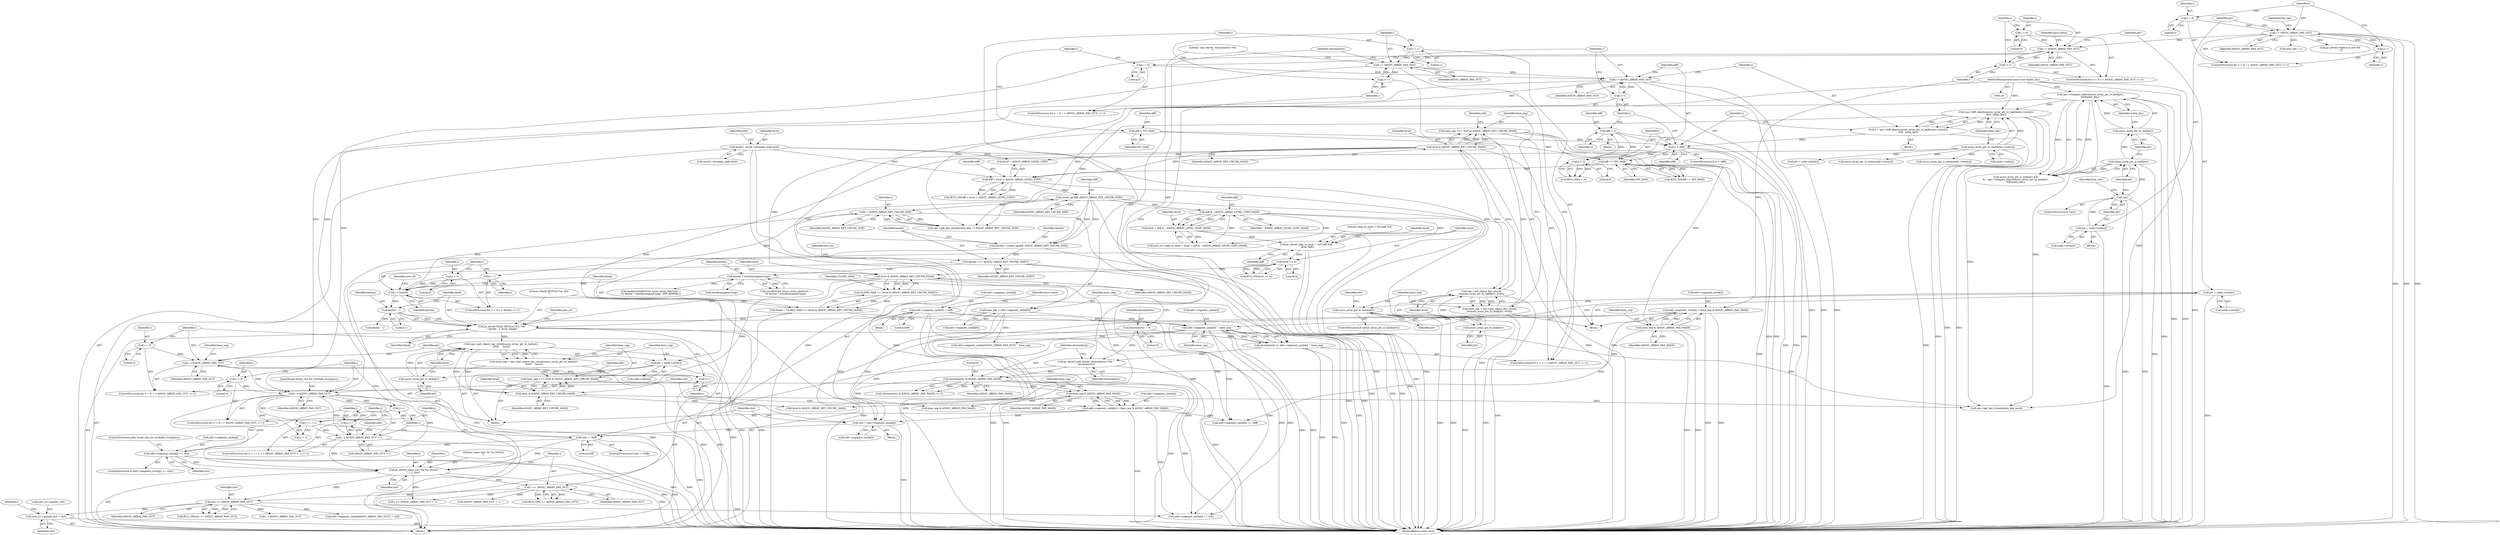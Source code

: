 digraph "0_linux_ea6789980fdaa610d7eb63602c746bf6ec70cd2b@pointer" {
"1000531" [label="(Call,new_n1->parent_slot = slot)"];
"1000528" [label="(Call,slot >= ASSOC_ARRAY_FAN_OUT)"];
"1000512" [label="(Call,pr_devel(\"same slot: %x %x [%02x]\n\", i, j, slot))"];
"1000472" [label="(Call,i < ASSOC_ARRAY_FAN_OUT)"];
"1000475" [label="(Call,i++)"];
"1000469" [label="(Call,i = 0)"];
"1001059" [label="(Call,i < ASSOC_ARRAY_FAN_OUT)"];
"1001056" [label="(Call,i = 0)"];
"1001062" [label="(Call,i++)"];
"1000871" [label="(Call,i < ASSOC_ARRAY_FAN_OUT)"];
"1000874" [label="(Call,i++)"];
"1000868" [label="(Call,i = 0)"];
"1000377" [label="(Call,i < ASSOC_ARRAY_FAN_OUT)"];
"1000374" [label="(Call,i = 1)"];
"1000380" [label="(Call,i++)"];
"1000309" [label="(Call,i < ASSOC_ARRAY_FAN_OUT)"];
"1000312" [label="(Call,i++)"];
"1000306" [label="(Call,i = 0)"];
"1000177" [label="(Call,i < ASSOC_ARRAY_FAN_OUT)"];
"1000180" [label="(Call,i++)"];
"1000174" [label="(Call,i = 0)"];
"1000495" [label="(Call,j < ASSOC_ARRAY_FAN_OUT + 1)"];
"1000490" [label="(Call,j = i + 1)"];
"1000500" [label="(Call,j++)"];
"1000503" [label="(Call,edit->segment_cache[j] == slot)"];
"1000486" [label="(Call,slot != 0xff)"];
"1000478" [label="(Call,slot = edit->segment_cache[i])"];
"1000348" [label="(Call,edit->segment_cache[i] = base_seg & ASSOC_ARRAY_FAN_MASK)"];
"1000354" [label="(Call,base_seg & ASSOC_ARRAY_FAN_MASK)"];
"1000343" [label="(Call,base_seg >>= level & ASSOC_ARRAY_KEY_CHUNK_MASK)"];
"1000337" [label="(Call,base_seg = ops->get_object_key_chunk(\n\t\t\tassoc_array_ptr_to_leaf(ptr), level))"];
"1000339" [label="(Call,ops->get_object_key_chunk(\n\t\t\tassoc_array_ptr_to_leaf(ptr), level))"];
"1000340" [label="(Call,assoc_array_ptr_to_leaf(ptr))"];
"1000323" [label="(Call,assoc_array_ptr_is_meta(ptr))"];
"1000315" [label="(Call,ptr = node->slots[i])"];
"1000148" [label="(Call,level\t= result->terminal_node.level)"];
"1000345" [label="(Call,level & ASSOC_ARRAY_KEY_CHUNK_MASK)"];
"1001083" [label="(Call,edit->segment_cache[i] = base_seg & ASSOC_ARRAY_FAN_MASK)"];
"1001089" [label="(Call,base_seg & ASSOC_ARRAY_FAN_MASK)"];
"1001078" [label="(Call,base_seg >>= level & ASSOC_ARRAY_KEY_CHUNK_MASK)"];
"1001072" [label="(Call,base_seg = ops->get_object_key_chunk(assoc_array_ptr_to_leaf(ptr),\n\t\t\t\t\t\t     level))"];
"1001074" [label="(Call,ops->get_object_key_chunk(assoc_array_ptr_to_leaf(ptr),\n\t\t\t\t\t\t     level))"];
"1001075" [label="(Call,assoc_array_ptr_to_leaf(ptr))"];
"1001065" [label="(Call,ptr = node->slots[i])"];
"1000881" [label="(Call,assoc_array_ptr_to_leaf(node->slots[i]))"];
"1001039" [label="(Call,pr_devel(\"blank off [%zu] %d: %lx\n\", keylen - 1, level, blank))"];
"1001041" [label="(Call,keylen - 1)"];
"1001016" [label="(Call,i < keylen)"];
"1001019" [label="(Call,i++)"];
"1001029" [label="(Call,i * ASSOC_ARRAY_KEY_CHUNK_SIZE)"];
"1000912" [label="(Call,round_up(diff, ASSOC_ARRAY_KEY_CHUNK_SIZE))"];
"1000905" [label="(Call,diff < level + ASSOC_ARRAY_LEVEL_STEP)"];
"1000901" [label="(Call,diff == INT_MAX)"];
"1000889" [label="(Call,x < diff)"];
"1000878" [label="(Call,x = ops->diff_objects(assoc_array_ptr_to_leaf(node->slots[i]),\n\t\t\t\t\t  index_key))"];
"1000880" [label="(Call,ops->diff_objects(assoc_array_ptr_to_leaf(node->slots[i]),\n\t\t\t\t\t  index_key))"];
"1000202" [label="(Call,ops->compare_object(assoc_array_ptr_to_leaf(ptr),\n\t\t\t\t\tindex_key))"];
"1000203" [label="(Call,assoc_array_ptr_to_leaf(ptr))"];
"1000200" [label="(Call,assoc_array_ptr_is_leaf(ptr))"];
"1000191" [label="(Call,!ptr)"];
"1000183" [label="(Call,ptr = node->slots[i])"];
"1000119" [label="(MethodParameterIn,const void *index_key)"];
"1000864" [label="(Call,diff = INT_MAX)"];
"1000897" [label="(Call,diff = x)"];
"1000894" [label="(Call,x < 0)"];
"1001013" [label="(Call,i = 0)"];
"1000924" [label="(Call,keylen * sizeof(unsigned long))"];
"1000915" [label="(Call,keylen >>= ASSOC_ARRAY_KEY_CHUNK_SHIFT)"];
"1000910" [label="(Call,keylen = round_up(diff, ASSOC_ARRAY_KEY_CHUNK_SIZE))"];
"1001036" [label="(Call,level & ASSOC_ARRAY_KEY_CHUNK_MASK)"];
"1001009" [label="(Call,level <= 0)"];
"1001004" [label="(Call,pr_devel(\"skip_to_level = %d [diff %d]\n\", level, diff))"];
"1000999" [label="(Call,level = diff & ~ASSOC_ARRAY_LEVEL_STEP_MASK)"];
"1001001" [label="(Call,diff & ~ASSOC_ARRAY_LEVEL_STEP_MASK)"];
"1001032" [label="(Call,blank = ULONG_MAX << (level & ASSOC_ARRAY_KEY_CHUNK_MASK))"];
"1001034" [label="(Call,ULONG_MAX << (level & ASSOC_ARRAY_KEY_CHUNK_MASK))"];
"1001080" [label="(Call,level & ASSOC_ARRAY_KEY_CHUNK_MASK)"];
"1000396" [label="(Call,dissimilarity & ASSOC_ARRAY_FAN_MASK)"];
"1000391" [label="(Call,pr_devel(\"only leaves; dissimilarity=%lx\n\", dissimilarity))"];
"1000382" [label="(Call,dissimilarity |= edit->segment_cache[i] ^ base_seg)"];
"1000363" [label="(Call,dissimilarity = 0)"];
"1000384" [label="(Call,edit->segment_cache[i] ^ base_seg)"];
"1000326" [label="(Call,edit->segment_cache[i] = 0xff)"];
"1000366" [label="(Call,base_seg = edit->segment_cache[0])"];
"1000518" [label="(Call,i >= ASSOC_ARRAY_FAN_OUT)"];
"1000919" [label="(Identifier,new_s0)"];
"1000182" [label="(Block,)"];
"1000509" [label="(Identifier,slot)"];
"1000326" [label="(Call,edit->segment_cache[i] = 0xff)"];
"1000385" [label="(Call,edit->segment_cache[i])"];
"1001065" [label="(Call,ptr = node->slots[i])"];
"1001006" [label="(Identifier,level)"];
"1000486" [label="(Call,slot != 0xff)"];
"1000349" [label="(Call,edit->segment_cache[i])"];
"1000315" [label="(Call,ptr = node->slots[i])"];
"1000311" [label="(Identifier,ASSOC_ARRAY_FAN_OUT)"];
"1000314" [label="(Block,)"];
"1000866" [label="(Identifier,INT_MAX)"];
"1000522" [label="(Call,j >= ASSOC_ARRAY_FAN_OUT + 1)"];
"1000530" [label="(Identifier,ASSOC_ARRAY_FAN_OUT)"];
"1001112" [label="(MethodReturn,static bool)"];
"1000373" [label="(ControlStructure,for (i = 1; i < ASSOC_ARRAY_FAN_OUT; i++))"];
"1000381" [label="(Identifier,i)"];
"1000380" [label="(Call,i++)"];
"1000487" [label="(Identifier,slot)"];
"1000915" [label="(Call,keylen >>= ASSOC_ARRAY_KEY_CHUNK_SHIFT)"];
"1001040" [label="(Literal,\"blank off [%zu] %d: %lx\n\")"];
"1001094" [label="(Call,ops->get_key_chunk(index_key, level))"];
"1001072" [label="(Call,base_seg = ops->get_object_key_chunk(assoc_array_ptr_to_leaf(ptr),\n\t\t\t\t\t\t     level))"];
"1000468" [label="(ControlStructure,for (i = 0; i < ASSOC_ARRAY_FAN_OUT; i++))"];
"1001073" [label="(Identifier,base_seg)"];
"1000479" [label="(Identifier,slot)"];
"1001064" [label="(Block,)"];
"1000747" [label="(Call,ptr = node->slots[i])"];
"1000346" [label="(Identifier,level)"];
"1000920" [label="(Call,kzalloc(sizeof(struct assoc_array_shortcut) +\n\t\t\t keylen * sizeof(unsigned long), GFP_KERNEL))"];
"1000390" [label="(Identifier,base_seg)"];
"1000511" [label="(JumpTarget,found_slot_for_multiple_occupancy:)"];
"1000178" [label="(Identifier,i)"];
"1001074" [label="(Call,ops->get_object_key_chunk(assoc_array_ptr_to_leaf(ptr),\n\t\t\t\t\t\t     level))"];
"1000344" [label="(Identifier,base_seg)"];
"1000905" [label="(Call,diff < level + ASSOC_ARRAY_LEVEL_STEP)"];
"1000470" [label="(Identifier,i)"];
"1000514" [label="(Identifier,i)"];
"1000867" [label="(ControlStructure,for (i = 0; i < ASSOC_ARRAY_FAN_OUT; i++))"];
"1001078" [label="(Call,base_seg >>= level & ASSOC_ARRAY_KEY_CHUNK_MASK)"];
"1000904" [label="(Call,BUG_ON(diff < level + ASSOC_ARRAY_LEVEL_STEP))"];
"1001019" [label="(Call,i++)"];
"1000195" [label="(Identifier,free_slot)"];
"1001099" [label="(Call,level & ASSOC_ARRAY_KEY_CHUNK_MASK)"];
"1000179" [label="(Identifier,ASSOC_ARRAY_FAN_OUT)"];
"1000306" [label="(Call,i = 0)"];
"1000176" [label="(Literal,0)"];
"1000995" [label="(Call,new_s0->skip_to_level = level = diff & ~ASSOC_ARRAY_LEVEL_STEP_MASK)"];
"1001063" [label="(Identifier,i)"];
"1000313" [label="(Identifier,i)"];
"1000510" [label="(ControlStructure,goto found_slot_for_multiple_occupancy;)"];
"1001012" [label="(ControlStructure,for (i = 0; i < keylen; i++))"];
"1000893" [label="(Call,BUG_ON(x < 0))"];
"1001002" [label="(Identifier,diff)"];
"1001035" [label="(Identifier,ULONG_MAX)"];
"1000873" [label="(Identifier,ASSOC_ARRAY_FAN_OUT)"];
"1000356" [label="(Identifier,ASSOC_ARRAY_FAN_MASK)"];
"1000906" [label="(Identifier,diff)"];
"1000395" [label="(Call,(dissimilarity & ASSOC_ARRAY_FAN_MASK) == 0)"];
"1000887" [label="(Identifier,index_key)"];
"1000379" [label="(Identifier,ASSOC_ARRAY_FAN_OUT)"];
"1001057" [label="(Identifier,i)"];
"1000236" [label="(Identifier,free_slot)"];
"1000924" [label="(Call,keylen * sizeof(unsigned long))"];
"1001024" [label="(Identifier,new_s0)"];
"1001014" [label="(Identifier,i)"];
"1001013" [label="(Call,i = 0)"];
"1001037" [label="(Identifier,level)"];
"1000325" [label="(Block,)"];
"1000512" [label="(Call,pr_devel(\"same slot: %x %x [%02x]\n\", i, j, slot))"];
"1001091" [label="(Identifier,ASSOC_ARRAY_FAN_MASK)"];
"1000503" [label="(Call,edit->segment_cache[j] == slot)"];
"1000897" [label="(Call,diff = x)"];
"1000495" [label="(Call,j < ASSOC_ARRAY_FAN_OUT + 1)"];
"1000473" [label="(Identifier,i)"];
"1000334" [label="(Identifier,have_meta)"];
"1001081" [label="(Identifier,level)"];
"1000177" [label="(Call,i < ASSOC_ARRAY_FAN_OUT)"];
"1000367" [label="(Identifier,base_seg)"];
"1000911" [label="(Identifier,keylen)"];
"1000398" [label="(Identifier,ASSOC_ARRAY_FAN_MASK)"];
"1000513" [label="(Literal,\"same slot: %x %x [%02x]\n\")"];
"1000496" [label="(Identifier,j)"];
"1001036" [label="(Call,level & ASSOC_ARRAY_KEY_CHUNK_MASK)"];
"1001020" [label="(Identifier,i)"];
"1000205" [label="(Identifier,index_key)"];
"1000890" [label="(Identifier,x)"];
"1000527" [label="(Call,BUG_ON(slot >= ASSOC_ARRAY_FAN_OUT))"];
"1000323" [label="(Call,assoc_array_ptr_is_meta(ptr))"];
"1000605" [label="(Call,assoc_array_ptr_is_meta(node->slots[i]))"];
"1001060" [label="(Identifier,i)"];
"1000340" [label="(Call,assoc_array_ptr_to_leaf(ptr))"];
"1000520" [label="(Identifier,ASSOC_ARRAY_FAN_OUT)"];
"1000546" [label="(Call,assoc_array_ptr_is_meta(node->slots[i]))"];
"1000119" [label="(MethodParameterIn,const void *index_key)"];
"1001090" [label="(Identifier,base_seg)"];
"1000309" [label="(Call,i < ASSOC_ARRAY_FAN_OUT)"];
"1001011" [label="(Literal,0)"];
"1000308" [label="(Literal,0)"];
"1000492" [label="(Call,i + 1)"];
"1001008" [label="(Call,BUG_ON(level <= 0))"];
"1000876" [label="(Block,)"];
"1000488" [label="(Literal,0xff)"];
"1000477" [label="(Block,)"];
"1001049" [label="(Identifier,new_s0)"];
"1000200" [label="(Call,assoc_array_ptr_is_leaf(ptr))"];
"1000375" [label="(Identifier,i)"];
"1000341" [label="(Identifier,ptr)"];
"1000489" [label="(ControlStructure,for (j = i + 1; j < ASSOC_ARRAY_FAN_OUT + 1; j++))"];
"1001076" [label="(Identifier,ptr)"];
"1000917" [label="(Identifier,ASSOC_ARRAY_KEY_CHUNK_SHIFT)"];
"1000872" [label="(Identifier,i)"];
"1001051" [label="(Call,keylen - 1)"];
"1000925" [label="(Identifier,keylen)"];
"1001066" [label="(Identifier,ptr)"];
"1000869" [label="(Identifier,i)"];
"1000149" [label="(Identifier,level)"];
"1001079" [label="(Identifier,base_seg)"];
"1000383" [label="(Identifier,dissimilarity)"];
"1001018" [label="(Identifier,keylen)"];
"1000365" [label="(Literal,0)"];
"1000343" [label="(Call,base_seg >>= level & ASSOC_ARRAY_KEY_CHUNK_MASK)"];
"1000192" [label="(Identifier,ptr)"];
"1001089" [label="(Call,base_seg & ASSOC_ARRAY_FAN_MASK)"];
"1000910" [label="(Call,keylen = round_up(diff, ASSOC_ARRAY_KEY_CHUNK_SIZE))"];
"1000889" [label="(Call,x < diff)"];
"1000378" [label="(Identifier,i)"];
"1000310" [label="(Identifier,i)"];
"1000351" [label="(Identifier,edit)"];
"1000926" [label="(Call,sizeof(unsigned long))"];
"1000914" [label="(Identifier,ASSOC_ARRAY_KEY_CHUNK_SIZE)"];
"1000348" [label="(Call,edit->segment_cache[i] = base_seg & ASSOC_ARRAY_FAN_MASK)"];
"1000497" [label="(Call,ASSOC_ARRAY_FAN_OUT + 1)"];
"1000894" [label="(Call,x < 0)"];
"1000175" [label="(Identifier,i)"];
"1000870" [label="(Literal,0)"];
"1001108" [label="(Call,base_seg & ASSOC_ARRAY_FAN_MASK)"];
"1001080" [label="(Call,level & ASSOC_ARRAY_KEY_CHUNK_MASK)"];
"1000874" [label="(Call,i++)"];
"1000901" [label="(Call,diff == INT_MAX)"];
"1000891" [label="(Identifier,diff)"];
"1000490" [label="(Call,j = i + 1)"];
"1001062" [label="(Call,i++)"];
"1000491" [label="(Identifier,j)"];
"1000475" [label="(Call,i++)"];
"1000345" [label="(Call,level & ASSOC_ARRAY_KEY_CHUNK_MASK)"];
"1001033" [label="(Identifier,blank)"];
"1001007" [label="(Identifier,diff)"];
"1001003" [label="(Identifier,~ASSOC_ARRAY_LEVEL_STEP_MASK)"];
"1000366" [label="(Call,base_seg = edit->segment_cache[0])"];
"1000540" [label="(Call,i < ASSOC_ARRAY_FAN_OUT)"];
"1000531" [label="(Call,new_n1->parent_slot = slot)"];
"1000666" [label="(Call,edit->segment_cache[ASSOC_ARRAY_FAN_OUT] != slot)"];
"1000517" [label="(Call,BUG_ON(i >= ASSOC_ARRAY_FAN_OUT))"];
"1000204" [label="(Identifier,ptr)"];
"1001009" [label="(Call,level <= 0)"];
"1000485" [label="(ControlStructure,if (slot != 0xff))"];
"1000529" [label="(Identifier,slot)"];
"1000880" [label="(Call,ops->diff_objects(assoc_array_ptr_to_leaf(node->slots[i]),\n\t\t\t\t\t  index_key))"];
"1001004" [label="(Call,pr_devel(\"skip_to_level = %d [diff %d]\n\", level, diff))"];
"1000535" [label="(Identifier,slot)"];
"1000305" [label="(ControlStructure,for (i = 0; i < ASSOC_ARRAY_FAN_OUT; i++))"];
"1001067" [label="(Call,node->slots[i])"];
"1000474" [label="(Identifier,ASSOC_ARRAY_FAN_OUT)"];
"1001055" [label="(ControlStructure,for (i = 0; i < ASSOC_ARRAY_FAN_OUT; i++))"];
"1000538" [label="(Identifier,i)"];
"1000875" [label="(Identifier,i)"];
"1001058" [label="(Literal,0)"];
"1000902" [label="(Identifier,diff)"];
"1000480" [label="(Call,edit->segment_cache[i])"];
"1001083" [label="(Call,edit->segment_cache[i] = base_seg & ASSOC_ARRAY_FAN_MASK)"];
"1000337" [label="(Call,base_seg = ops->get_object_key_chunk(\n\t\t\tassoc_array_ptr_to_leaf(ptr), level))"];
"1000354" [label="(Call,base_seg & ASSOC_ARRAY_FAN_MASK)"];
"1000148" [label="(Call,level\t= result->terminal_node.level)"];
"1001075" [label="(Call,assoc_array_ptr_to_leaf(ptr))"];
"1001045" [label="(Identifier,blank)"];
"1000393" [label="(Identifier,dissimilarity)"];
"1000376" [label="(Literal,1)"];
"1000183" [label="(Call,ptr = node->slots[i])"];
"1000888" [label="(ControlStructure,if (x < diff))"];
"1000532" [label="(Call,new_n1->parent_slot)"];
"1000613" [label="(Call,edit->segment_cache[i] == slot)"];
"1001015" [label="(Literal,0)"];
"1000999" [label="(Call,level = diff & ~ASSOC_ARRAY_LEVEL_STEP_MASK)"];
"1000476" [label="(Identifier,i)"];
"1000864" [label="(Call,diff = INT_MAX)"];
"1001056" [label="(Call,i = 0)"];
"1000347" [label="(Identifier,ASSOC_ARRAY_KEY_CHUNK_MASK)"];
"1000329" [label="(Identifier,edit)"];
"1001077" [label="(Identifier,level)"];
"1000338" [label="(Identifier,base_seg)"];
"1001041" [label="(Call,keylen - 1)"];
"1000896" [label="(Literal,0)"];
"1000358" [label="(Identifier,have_meta)"];
"1000368" [label="(Call,edit->segment_cache[0])"];
"1000516" [label="(Identifier,slot)"];
"1000174" [label="(Call,i = 0)"];
"1001086" [label="(Identifier,edit)"];
"1000524" [label="(Call,ASSOC_ARRAY_FAN_OUT + 1)"];
"1000317" [label="(Call,node->slots[i])"];
"1000150" [label="(Call,result->terminal_node.level)"];
"1001027" [label="(Call,ops->get_key_chunk(index_key, i * ASSOC_ARRAY_KEY_CHUNK_SIZE))"];
"1000158" [label="(Identifier,edit)"];
"1001042" [label="(Identifier,keylen)"];
"1000403" [label="(Call,edit->segment_cache[ASSOC_ARRAY_FAN_OUT] ^ base_seg)"];
"1000865" [label="(Identifier,diff)"];
"1000121" [label="(Block,)"];
"1000384" [label="(Call,edit->segment_cache[i] ^ base_seg)"];
"1000342" [label="(Identifier,level)"];
"1000515" [label="(Identifier,j)"];
"1000519" [label="(Identifier,i)"];
"1000392" [label="(Literal,\"only leaves; dissimilarity=%lx\n\")"];
"1001061" [label="(Identifier,ASSOC_ARRAY_FAN_OUT)"];
"1000324" [label="(Identifier,ptr)"];
"1000912" [label="(Call,round_up(diff, ASSOC_ARRAY_KEY_CHUNK_SIZE))"];
"1001038" [label="(Identifier,ASSOC_ARRAY_KEY_CHUNK_MASK)"];
"1000364" [label="(Identifier,dissimilarity)"];
"1000327" [label="(Call,edit->segment_cache[i])"];
"1000307" [label="(Identifier,i)"];
"1001084" [label="(Call,edit->segment_cache[i])"];
"1000881" [label="(Call,assoc_array_ptr_to_leaf(node->slots[i]))"];
"1000913" [label="(Identifier,diff)"];
"1000355" [label="(Identifier,base_seg)"];
"1000382" [label="(Call,dissimilarity |= edit->segment_cache[i] ^ base_seg)"];
"1000374" [label="(Call,i = 1)"];
"1000316" [label="(Identifier,ptr)"];
"1001059" [label="(Call,i < ASSOC_ARRAY_FAN_OUT)"];
"1000500" [label="(Call,j++)"];
"1001017" [label="(Identifier,i)"];
"1000739" [label="(Call,edit->segment_cache[i] == 0xff)"];
"1000903" [label="(Identifier,INT_MAX)"];
"1000191" [label="(Call,!ptr)"];
"1001034" [label="(Call,ULONG_MAX << (level & ASSOC_ARRAY_KEY_CHUNK_MASK))"];
"1000194" [label="(Call,free_slot = i)"];
"1000900" [label="(Call,BUG_ON(diff == INT_MAX))"];
"1000478" [label="(Call,slot = edit->segment_cache[i])"];
"1000332" [label="(Literal,0xff)"];
"1000868" [label="(Call,i = 0)"];
"1000180" [label="(Call,i++)"];
"1001032" [label="(Call,blank = ULONG_MAX << (level & ASSOC_ARRAY_KEY_CHUNK_MASK))"];
"1000518" [label="(Call,i >= ASSOC_ARRAY_FAN_OUT)"];
"1000502" [label="(ControlStructure,if (edit->segment_cache[j] == slot))"];
"1001093" [label="(Identifier,base_seg)"];
"1000871" [label="(Call,i < ASSOC_ARRAY_FAN_OUT)"];
"1000471" [label="(Literal,0)"];
"1000184" [label="(Identifier,ptr)"];
"1000504" [label="(Call,edit->segment_cache[j])"];
"1000898" [label="(Identifier,diff)"];
"1001029" [label="(Call,i * ASSOC_ARRAY_KEY_CHUNK_SIZE)"];
"1001005" [label="(Literal,\"skip_to_level = %d [diff %d]\n\")"];
"1001001" [label="(Call,diff & ~ASSOC_ARRAY_LEVEL_STEP_MASK)"];
"1000203" [label="(Call,assoc_array_ptr_to_leaf(ptr))"];
"1000879" [label="(Identifier,x)"];
"1000312" [label="(Call,i++)"];
"1000916" [label="(Identifier,keylen)"];
"1000501" [label="(Identifier,j)"];
"1000391" [label="(Call,pr_devel(\"only leaves; dissimilarity=%lx\n\", dissimilarity))"];
"1000892" [label="(Block,)"];
"1000396" [label="(Call,dissimilarity & ASSOC_ARRAY_FAN_MASK)"];
"1000907" [label="(Call,level + ASSOC_ARRAY_LEVEL_STEP)"];
"1000472" [label="(Call,i < ASSOC_ARRAY_FAN_OUT)"];
"1000207" [label="(Call,pr_devel(\"replace in slot %d\n\", i))"];
"1001039" [label="(Call,pr_devel(\"blank off [%zu] %d: %lx\n\", keylen - 1, level, blank))"];
"1000895" [label="(Identifier,x)"];
"1000878" [label="(Call,x = ops->diff_objects(assoc_array_ptr_to_leaf(node->slots[i]),\n\t\t\t\t\t  index_key))"];
"1000506" [label="(Identifier,edit)"];
"1000377" [label="(Call,i < ASSOC_ARRAY_FAN_OUT)"];
"1000322" [label="(ControlStructure,if (assoc_array_ptr_is_meta(ptr)))"];
"1000882" [label="(Call,node->slots[i])"];
"1000397" [label="(Identifier,dissimilarity)"];
"1001043" [label="(Literal,1)"];
"1000202" [label="(Call,ops->compare_object(assoc_array_ptr_to_leaf(ptr),\n\t\t\t\t\tindex_key))"];
"1001016" [label="(Call,i < keylen)"];
"1001000" [label="(Identifier,level)"];
"1000921" [label="(Call,sizeof(struct assoc_array_shortcut) +\n\t\t\t keylen * sizeof(unsigned long))"];
"1001082" [label="(Identifier,ASSOC_ARRAY_KEY_CHUNK_MASK)"];
"1000528" [label="(Call,slot >= ASSOC_ARRAY_FAN_OUT)"];
"1000201" [label="(Identifier,ptr)"];
"1000399" [label="(Literal,0)"];
"1000190" [label="(ControlStructure,if (!ptr))"];
"1001031" [label="(Identifier,ASSOC_ARRAY_KEY_CHUNK_SIZE)"];
"1001030" [label="(Identifier,i)"];
"1000469" [label="(Call,i = 0)"];
"1001010" [label="(Identifier,level)"];
"1000173" [label="(ControlStructure,for (i = 0; i < ASSOC_ARRAY_FAN_OUT; i++))"];
"1000339" [label="(Call,ops->get_object_key_chunk(\n\t\t\tassoc_array_ptr_to_leaf(ptr), level))"];
"1001044" [label="(Identifier,level)"];
"1000185" [label="(Call,node->slots[i])"];
"1000199" [label="(Call,assoc_array_ptr_is_leaf(ptr) &&\n\t\t    ops->compare_object(assoc_array_ptr_to_leaf(ptr),\n\t\t\t\t\tindex_key))"];
"1000363" [label="(Call,dissimilarity = 0)"];
"1000899" [label="(Identifier,x)"];
"1000181" [label="(Identifier,i)"];
"1000531" -> "1000121"  [label="AST: "];
"1000531" -> "1000535"  [label="CFG: "];
"1000532" -> "1000531"  [label="AST: "];
"1000535" -> "1000531"  [label="AST: "];
"1000538" -> "1000531"  [label="CFG: "];
"1000531" -> "1001112"  [label="DDG: "];
"1000528" -> "1000531"  [label="DDG: "];
"1000528" -> "1000527"  [label="AST: "];
"1000528" -> "1000530"  [label="CFG: "];
"1000529" -> "1000528"  [label="AST: "];
"1000530" -> "1000528"  [label="AST: "];
"1000527" -> "1000528"  [label="CFG: "];
"1000528" -> "1000527"  [label="DDG: "];
"1000528" -> "1000527"  [label="DDG: "];
"1000512" -> "1000528"  [label="DDG: "];
"1000518" -> "1000528"  [label="DDG: "];
"1000528" -> "1000540"  [label="DDG: "];
"1000528" -> "1000613"  [label="DDG: "];
"1000528" -> "1000666"  [label="DDG: "];
"1000512" -> "1000121"  [label="AST: "];
"1000512" -> "1000516"  [label="CFG: "];
"1000513" -> "1000512"  [label="AST: "];
"1000514" -> "1000512"  [label="AST: "];
"1000515" -> "1000512"  [label="AST: "];
"1000516" -> "1000512"  [label="AST: "];
"1000519" -> "1000512"  [label="CFG: "];
"1000512" -> "1001112"  [label="DDG: "];
"1000472" -> "1000512"  [label="DDG: "];
"1000495" -> "1000512"  [label="DDG: "];
"1000503" -> "1000512"  [label="DDG: "];
"1000486" -> "1000512"  [label="DDG: "];
"1000512" -> "1000518"  [label="DDG: "];
"1000512" -> "1000522"  [label="DDG: "];
"1000472" -> "1000468"  [label="AST: "];
"1000472" -> "1000474"  [label="CFG: "];
"1000473" -> "1000472"  [label="AST: "];
"1000474" -> "1000472"  [label="AST: "];
"1000479" -> "1000472"  [label="CFG: "];
"1000511" -> "1000472"  [label="CFG: "];
"1000475" -> "1000472"  [label="DDG: "];
"1000469" -> "1000472"  [label="DDG: "];
"1001059" -> "1000472"  [label="DDG: "];
"1000309" -> "1000472"  [label="DDG: "];
"1000377" -> "1000472"  [label="DDG: "];
"1000472" -> "1000475"  [label="DDG: "];
"1000472" -> "1000490"  [label="DDG: "];
"1000472" -> "1000492"  [label="DDG: "];
"1000472" -> "1000495"  [label="DDG: "];
"1000472" -> "1000497"  [label="DDG: "];
"1000472" -> "1000518"  [label="DDG: "];
"1000475" -> "1000468"  [label="AST: "];
"1000475" -> "1000476"  [label="CFG: "];
"1000476" -> "1000475"  [label="AST: "];
"1000473" -> "1000475"  [label="CFG: "];
"1000469" -> "1000468"  [label="AST: "];
"1000469" -> "1000471"  [label="CFG: "];
"1000470" -> "1000469"  [label="AST: "];
"1000471" -> "1000469"  [label="AST: "];
"1000473" -> "1000469"  [label="CFG: "];
"1001059" -> "1001055"  [label="AST: "];
"1001059" -> "1001061"  [label="CFG: "];
"1001060" -> "1001059"  [label="AST: "];
"1001061" -> "1001059"  [label="AST: "];
"1001066" -> "1001059"  [label="CFG: "];
"1001093" -> "1001059"  [label="CFG: "];
"1001056" -> "1001059"  [label="DDG: "];
"1001062" -> "1001059"  [label="DDG: "];
"1000871" -> "1001059"  [label="DDG: "];
"1001059" -> "1001062"  [label="DDG: "];
"1001056" -> "1001055"  [label="AST: "];
"1001056" -> "1001058"  [label="CFG: "];
"1001057" -> "1001056"  [label="AST: "];
"1001058" -> "1001056"  [label="AST: "];
"1001060" -> "1001056"  [label="CFG: "];
"1001062" -> "1001055"  [label="AST: "];
"1001062" -> "1001063"  [label="CFG: "];
"1001063" -> "1001062"  [label="AST: "];
"1001060" -> "1001062"  [label="CFG: "];
"1000871" -> "1000867"  [label="AST: "];
"1000871" -> "1000873"  [label="CFG: "];
"1000872" -> "1000871"  [label="AST: "];
"1000873" -> "1000871"  [label="AST: "];
"1000879" -> "1000871"  [label="CFG: "];
"1000902" -> "1000871"  [label="CFG: "];
"1000871" -> "1001112"  [label="DDG: "];
"1000871" -> "1001112"  [label="DDG: "];
"1000871" -> "1001112"  [label="DDG: "];
"1000874" -> "1000871"  [label="DDG: "];
"1000868" -> "1000871"  [label="DDG: "];
"1000377" -> "1000871"  [label="DDG: "];
"1000871" -> "1000874"  [label="DDG: "];
"1000874" -> "1000867"  [label="AST: "];
"1000874" -> "1000875"  [label="CFG: "];
"1000875" -> "1000874"  [label="AST: "];
"1000872" -> "1000874"  [label="CFG: "];
"1000868" -> "1000867"  [label="AST: "];
"1000868" -> "1000870"  [label="CFG: "];
"1000869" -> "1000868"  [label="AST: "];
"1000870" -> "1000868"  [label="AST: "];
"1000872" -> "1000868"  [label="CFG: "];
"1000377" -> "1000373"  [label="AST: "];
"1000377" -> "1000379"  [label="CFG: "];
"1000378" -> "1000377"  [label="AST: "];
"1000379" -> "1000377"  [label="AST: "];
"1000383" -> "1000377"  [label="CFG: "];
"1000392" -> "1000377"  [label="CFG: "];
"1000374" -> "1000377"  [label="DDG: "];
"1000380" -> "1000377"  [label="DDG: "];
"1000309" -> "1000377"  [label="DDG: "];
"1000377" -> "1000380"  [label="DDG: "];
"1000374" -> "1000373"  [label="AST: "];
"1000374" -> "1000376"  [label="CFG: "];
"1000375" -> "1000374"  [label="AST: "];
"1000376" -> "1000374"  [label="AST: "];
"1000378" -> "1000374"  [label="CFG: "];
"1000380" -> "1000373"  [label="AST: "];
"1000380" -> "1000381"  [label="CFG: "];
"1000381" -> "1000380"  [label="AST: "];
"1000378" -> "1000380"  [label="CFG: "];
"1000309" -> "1000305"  [label="AST: "];
"1000309" -> "1000311"  [label="CFG: "];
"1000310" -> "1000309"  [label="AST: "];
"1000311" -> "1000309"  [label="AST: "];
"1000316" -> "1000309"  [label="CFG: "];
"1000358" -> "1000309"  [label="CFG: "];
"1000312" -> "1000309"  [label="DDG: "];
"1000306" -> "1000309"  [label="DDG: "];
"1000177" -> "1000309"  [label="DDG: "];
"1000309" -> "1000312"  [label="DDG: "];
"1000312" -> "1000305"  [label="AST: "];
"1000312" -> "1000313"  [label="CFG: "];
"1000313" -> "1000312"  [label="AST: "];
"1000310" -> "1000312"  [label="CFG: "];
"1000306" -> "1000305"  [label="AST: "];
"1000306" -> "1000308"  [label="CFG: "];
"1000307" -> "1000306"  [label="AST: "];
"1000308" -> "1000306"  [label="AST: "];
"1000310" -> "1000306"  [label="CFG: "];
"1000177" -> "1000173"  [label="AST: "];
"1000177" -> "1000179"  [label="CFG: "];
"1000178" -> "1000177"  [label="AST: "];
"1000179" -> "1000177"  [label="AST: "];
"1000184" -> "1000177"  [label="CFG: "];
"1000236" -> "1000177"  [label="CFG: "];
"1000177" -> "1001112"  [label="DDG: "];
"1000177" -> "1001112"  [label="DDG: "];
"1000177" -> "1001112"  [label="DDG: "];
"1000180" -> "1000177"  [label="DDG: "];
"1000174" -> "1000177"  [label="DDG: "];
"1000177" -> "1000180"  [label="DDG: "];
"1000177" -> "1000194"  [label="DDG: "];
"1000177" -> "1000207"  [label="DDG: "];
"1000180" -> "1000173"  [label="AST: "];
"1000180" -> "1000181"  [label="CFG: "];
"1000181" -> "1000180"  [label="AST: "];
"1000178" -> "1000180"  [label="CFG: "];
"1000174" -> "1000173"  [label="AST: "];
"1000174" -> "1000176"  [label="CFG: "];
"1000175" -> "1000174"  [label="AST: "];
"1000176" -> "1000174"  [label="AST: "];
"1000178" -> "1000174"  [label="CFG: "];
"1000495" -> "1000489"  [label="AST: "];
"1000495" -> "1000497"  [label="CFG: "];
"1000496" -> "1000495"  [label="AST: "];
"1000497" -> "1000495"  [label="AST: "];
"1000506" -> "1000495"  [label="CFG: "];
"1000476" -> "1000495"  [label="CFG: "];
"1000495" -> "1001112"  [label="DDG: "];
"1000490" -> "1000495"  [label="DDG: "];
"1000500" -> "1000495"  [label="DDG: "];
"1000495" -> "1000500"  [label="DDG: "];
"1000490" -> "1000489"  [label="AST: "];
"1000490" -> "1000492"  [label="CFG: "];
"1000491" -> "1000490"  [label="AST: "];
"1000492" -> "1000490"  [label="AST: "];
"1000496" -> "1000490"  [label="CFG: "];
"1000490" -> "1001112"  [label="DDG: "];
"1000500" -> "1000489"  [label="AST: "];
"1000500" -> "1000501"  [label="CFG: "];
"1000501" -> "1000500"  [label="AST: "];
"1000496" -> "1000500"  [label="CFG: "];
"1000503" -> "1000502"  [label="AST: "];
"1000503" -> "1000509"  [label="CFG: "];
"1000504" -> "1000503"  [label="AST: "];
"1000509" -> "1000503"  [label="AST: "];
"1000510" -> "1000503"  [label="CFG: "];
"1000501" -> "1000503"  [label="CFG: "];
"1000503" -> "1001112"  [label="DDG: "];
"1000503" -> "1001112"  [label="DDG: "];
"1000486" -> "1000503"  [label="DDG: "];
"1000486" -> "1000485"  [label="AST: "];
"1000486" -> "1000488"  [label="CFG: "];
"1000487" -> "1000486"  [label="AST: "];
"1000488" -> "1000486"  [label="AST: "];
"1000491" -> "1000486"  [label="CFG: "];
"1000476" -> "1000486"  [label="CFG: "];
"1000486" -> "1001112"  [label="DDG: "];
"1000478" -> "1000486"  [label="DDG: "];
"1000478" -> "1000477"  [label="AST: "];
"1000478" -> "1000480"  [label="CFG: "];
"1000479" -> "1000478"  [label="AST: "];
"1000480" -> "1000478"  [label="AST: "];
"1000487" -> "1000478"  [label="CFG: "];
"1000478" -> "1001112"  [label="DDG: "];
"1000348" -> "1000478"  [label="DDG: "];
"1001083" -> "1000478"  [label="DDG: "];
"1000326" -> "1000478"  [label="DDG: "];
"1000384" -> "1000478"  [label="DDG: "];
"1000348" -> "1000314"  [label="AST: "];
"1000348" -> "1000354"  [label="CFG: "];
"1000349" -> "1000348"  [label="AST: "];
"1000354" -> "1000348"  [label="AST: "];
"1000313" -> "1000348"  [label="CFG: "];
"1000348" -> "1001112"  [label="DDG: "];
"1000348" -> "1001112"  [label="DDG: "];
"1000354" -> "1000348"  [label="DDG: "];
"1000354" -> "1000348"  [label="DDG: "];
"1000348" -> "1000384"  [label="DDG: "];
"1000348" -> "1000613"  [label="DDG: "];
"1000348" -> "1000739"  [label="DDG: "];
"1000354" -> "1000356"  [label="CFG: "];
"1000355" -> "1000354"  [label="AST: "];
"1000356" -> "1000354"  [label="AST: "];
"1000354" -> "1001112"  [label="DDG: "];
"1000354" -> "1001112"  [label="DDG: "];
"1000343" -> "1000354"  [label="DDG: "];
"1000354" -> "1000396"  [label="DDG: "];
"1000343" -> "1000314"  [label="AST: "];
"1000343" -> "1000345"  [label="CFG: "];
"1000344" -> "1000343"  [label="AST: "];
"1000345" -> "1000343"  [label="AST: "];
"1000351" -> "1000343"  [label="CFG: "];
"1000343" -> "1001112"  [label="DDG: "];
"1000343" -> "1001112"  [label="DDG: "];
"1000337" -> "1000343"  [label="DDG: "];
"1000345" -> "1000343"  [label="DDG: "];
"1000345" -> "1000343"  [label="DDG: "];
"1000337" -> "1000314"  [label="AST: "];
"1000337" -> "1000339"  [label="CFG: "];
"1000338" -> "1000337"  [label="AST: "];
"1000339" -> "1000337"  [label="AST: "];
"1000344" -> "1000337"  [label="CFG: "];
"1000337" -> "1001112"  [label="DDG: "];
"1000339" -> "1000337"  [label="DDG: "];
"1000339" -> "1000337"  [label="DDG: "];
"1000339" -> "1000342"  [label="CFG: "];
"1000340" -> "1000339"  [label="AST: "];
"1000342" -> "1000339"  [label="AST: "];
"1000339" -> "1001112"  [label="DDG: "];
"1000340" -> "1000339"  [label="DDG: "];
"1000148" -> "1000339"  [label="DDG: "];
"1000345" -> "1000339"  [label="DDG: "];
"1000339" -> "1000345"  [label="DDG: "];
"1000340" -> "1000341"  [label="CFG: "];
"1000341" -> "1000340"  [label="AST: "];
"1000342" -> "1000340"  [label="CFG: "];
"1000340" -> "1001112"  [label="DDG: "];
"1000323" -> "1000340"  [label="DDG: "];
"1000323" -> "1000322"  [label="AST: "];
"1000323" -> "1000324"  [label="CFG: "];
"1000324" -> "1000323"  [label="AST: "];
"1000329" -> "1000323"  [label="CFG: "];
"1000338" -> "1000323"  [label="CFG: "];
"1000323" -> "1001112"  [label="DDG: "];
"1000323" -> "1001112"  [label="DDG: "];
"1000315" -> "1000323"  [label="DDG: "];
"1000315" -> "1000314"  [label="AST: "];
"1000315" -> "1000317"  [label="CFG: "];
"1000316" -> "1000315"  [label="AST: "];
"1000317" -> "1000315"  [label="AST: "];
"1000324" -> "1000315"  [label="CFG: "];
"1000315" -> "1001112"  [label="DDG: "];
"1000148" -> "1000121"  [label="AST: "];
"1000148" -> "1000150"  [label="CFG: "];
"1000149" -> "1000148"  [label="AST: "];
"1000150" -> "1000148"  [label="AST: "];
"1000158" -> "1000148"  [label="CFG: "];
"1000148" -> "1001112"  [label="DDG: "];
"1000148" -> "1001112"  [label="DDG: "];
"1000148" -> "1000905"  [label="DDG: "];
"1000148" -> "1000907"  [label="DDG: "];
"1000345" -> "1000347"  [label="CFG: "];
"1000346" -> "1000345"  [label="AST: "];
"1000347" -> "1000345"  [label="AST: "];
"1000345" -> "1001112"  [label="DDG: "];
"1000345" -> "1001112"  [label="DDG: "];
"1000345" -> "1000905"  [label="DDG: "];
"1000345" -> "1000907"  [label="DDG: "];
"1000345" -> "1001036"  [label="DDG: "];
"1001083" -> "1001064"  [label="AST: "];
"1001083" -> "1001089"  [label="CFG: "];
"1001084" -> "1001083"  [label="AST: "];
"1001089" -> "1001083"  [label="AST: "];
"1001063" -> "1001083"  [label="CFG: "];
"1001083" -> "1001112"  [label="DDG: "];
"1001083" -> "1000613"  [label="DDG: "];
"1001083" -> "1000739"  [label="DDG: "];
"1001089" -> "1001083"  [label="DDG: "];
"1001089" -> "1001083"  [label="DDG: "];
"1001089" -> "1001091"  [label="CFG: "];
"1001090" -> "1001089"  [label="AST: "];
"1001091" -> "1001089"  [label="AST: "];
"1001078" -> "1001089"  [label="DDG: "];
"1000396" -> "1001089"  [label="DDG: "];
"1001089" -> "1001108"  [label="DDG: "];
"1001078" -> "1001064"  [label="AST: "];
"1001078" -> "1001080"  [label="CFG: "];
"1001079" -> "1001078"  [label="AST: "];
"1001080" -> "1001078"  [label="AST: "];
"1001086" -> "1001078"  [label="CFG: "];
"1001072" -> "1001078"  [label="DDG: "];
"1001080" -> "1001078"  [label="DDG: "];
"1001080" -> "1001078"  [label="DDG: "];
"1001072" -> "1001064"  [label="AST: "];
"1001072" -> "1001074"  [label="CFG: "];
"1001073" -> "1001072"  [label="AST: "];
"1001074" -> "1001072"  [label="AST: "];
"1001079" -> "1001072"  [label="CFG: "];
"1001072" -> "1001112"  [label="DDG: "];
"1001074" -> "1001072"  [label="DDG: "];
"1001074" -> "1001072"  [label="DDG: "];
"1001074" -> "1001077"  [label="CFG: "];
"1001075" -> "1001074"  [label="AST: "];
"1001077" -> "1001074"  [label="AST: "];
"1001074" -> "1001112"  [label="DDG: "];
"1001075" -> "1001074"  [label="DDG: "];
"1001039" -> "1001074"  [label="DDG: "];
"1001080" -> "1001074"  [label="DDG: "];
"1001074" -> "1001080"  [label="DDG: "];
"1001075" -> "1001076"  [label="CFG: "];
"1001076" -> "1001075"  [label="AST: "];
"1001077" -> "1001075"  [label="CFG: "];
"1001065" -> "1001075"  [label="DDG: "];
"1001065" -> "1001064"  [label="AST: "];
"1001065" -> "1001067"  [label="CFG: "];
"1001066" -> "1001065"  [label="AST: "];
"1001067" -> "1001065"  [label="AST: "];
"1001073" -> "1001065"  [label="CFG: "];
"1001065" -> "1001112"  [label="DDG: "];
"1000881" -> "1001065"  [label="DDG: "];
"1000881" -> "1000880"  [label="AST: "];
"1000881" -> "1000882"  [label="CFG: "];
"1000882" -> "1000881"  [label="AST: "];
"1000887" -> "1000881"  [label="CFG: "];
"1000881" -> "1001112"  [label="DDG: "];
"1000881" -> "1000546"  [label="DDG: "];
"1000881" -> "1000605"  [label="DDG: "];
"1000881" -> "1000747"  [label="DDG: "];
"1000881" -> "1000880"  [label="DDG: "];
"1001039" -> "1000121"  [label="AST: "];
"1001039" -> "1001045"  [label="CFG: "];
"1001040" -> "1001039"  [label="AST: "];
"1001041" -> "1001039"  [label="AST: "];
"1001044" -> "1001039"  [label="AST: "];
"1001045" -> "1001039"  [label="AST: "];
"1001049" -> "1001039"  [label="CFG: "];
"1001039" -> "1001112"  [label="DDG: "];
"1001039" -> "1001112"  [label="DDG: "];
"1001041" -> "1001039"  [label="DDG: "];
"1001041" -> "1001039"  [label="DDG: "];
"1001036" -> "1001039"  [label="DDG: "];
"1001032" -> "1001039"  [label="DDG: "];
"1001039" -> "1001094"  [label="DDG: "];
"1001041" -> "1001043"  [label="CFG: "];
"1001042" -> "1001041"  [label="AST: "];
"1001043" -> "1001041"  [label="AST: "];
"1001044" -> "1001041"  [label="CFG: "];
"1001016" -> "1001041"  [label="DDG: "];
"1001041" -> "1001051"  [label="DDG: "];
"1001016" -> "1001012"  [label="AST: "];
"1001016" -> "1001018"  [label="CFG: "];
"1001017" -> "1001016"  [label="AST: "];
"1001018" -> "1001016"  [label="AST: "];
"1001024" -> "1001016"  [label="CFG: "];
"1001033" -> "1001016"  [label="CFG: "];
"1001016" -> "1001112"  [label="DDG: "];
"1001019" -> "1001016"  [label="DDG: "];
"1001013" -> "1001016"  [label="DDG: "];
"1000924" -> "1001016"  [label="DDG: "];
"1001016" -> "1001029"  [label="DDG: "];
"1001019" -> "1001012"  [label="AST: "];
"1001019" -> "1001020"  [label="CFG: "];
"1001020" -> "1001019"  [label="AST: "];
"1001017" -> "1001019"  [label="CFG: "];
"1001029" -> "1001019"  [label="DDG: "];
"1001029" -> "1001027"  [label="AST: "];
"1001029" -> "1001031"  [label="CFG: "];
"1001030" -> "1001029"  [label="AST: "];
"1001031" -> "1001029"  [label="AST: "];
"1001027" -> "1001029"  [label="CFG: "];
"1001029" -> "1001112"  [label="DDG: "];
"1001029" -> "1001027"  [label="DDG: "];
"1001029" -> "1001027"  [label="DDG: "];
"1000912" -> "1001029"  [label="DDG: "];
"1000912" -> "1000910"  [label="AST: "];
"1000912" -> "1000914"  [label="CFG: "];
"1000913" -> "1000912"  [label="AST: "];
"1000914" -> "1000912"  [label="AST: "];
"1000910" -> "1000912"  [label="CFG: "];
"1000912" -> "1001112"  [label="DDG: "];
"1000912" -> "1001112"  [label="DDG: "];
"1000912" -> "1000910"  [label="DDG: "];
"1000912" -> "1000910"  [label="DDG: "];
"1000905" -> "1000912"  [label="DDG: "];
"1000912" -> "1001001"  [label="DDG: "];
"1000905" -> "1000904"  [label="AST: "];
"1000905" -> "1000907"  [label="CFG: "];
"1000906" -> "1000905"  [label="AST: "];
"1000907" -> "1000905"  [label="AST: "];
"1000904" -> "1000905"  [label="CFG: "];
"1000905" -> "1001112"  [label="DDG: "];
"1000905" -> "1000904"  [label="DDG: "];
"1000905" -> "1000904"  [label="DDG: "];
"1000901" -> "1000905"  [label="DDG: "];
"1000901" -> "1000900"  [label="AST: "];
"1000901" -> "1000903"  [label="CFG: "];
"1000902" -> "1000901"  [label="AST: "];
"1000903" -> "1000901"  [label="AST: "];
"1000900" -> "1000901"  [label="CFG: "];
"1000901" -> "1001112"  [label="DDG: "];
"1000901" -> "1000900"  [label="DDG: "];
"1000901" -> "1000900"  [label="DDG: "];
"1000889" -> "1000901"  [label="DDG: "];
"1000864" -> "1000901"  [label="DDG: "];
"1000897" -> "1000901"  [label="DDG: "];
"1000889" -> "1000888"  [label="AST: "];
"1000889" -> "1000891"  [label="CFG: "];
"1000890" -> "1000889"  [label="AST: "];
"1000891" -> "1000889"  [label="AST: "];
"1000895" -> "1000889"  [label="CFG: "];
"1000875" -> "1000889"  [label="CFG: "];
"1000889" -> "1001112"  [label="DDG: "];
"1000889" -> "1001112"  [label="DDG: "];
"1000878" -> "1000889"  [label="DDG: "];
"1000864" -> "1000889"  [label="DDG: "];
"1000897" -> "1000889"  [label="DDG: "];
"1000889" -> "1000894"  [label="DDG: "];
"1000878" -> "1000876"  [label="AST: "];
"1000878" -> "1000880"  [label="CFG: "];
"1000879" -> "1000878"  [label="AST: "];
"1000880" -> "1000878"  [label="AST: "];
"1000890" -> "1000878"  [label="CFG: "];
"1000878" -> "1001112"  [label="DDG: "];
"1000880" -> "1000878"  [label="DDG: "];
"1000880" -> "1000878"  [label="DDG: "];
"1000880" -> "1000887"  [label="CFG: "];
"1000887" -> "1000880"  [label="AST: "];
"1000880" -> "1001112"  [label="DDG: "];
"1000880" -> "1001112"  [label="DDG: "];
"1000202" -> "1000880"  [label="DDG: "];
"1000119" -> "1000880"  [label="DDG: "];
"1000880" -> "1001027"  [label="DDG: "];
"1000880" -> "1001094"  [label="DDG: "];
"1000202" -> "1000199"  [label="AST: "];
"1000202" -> "1000205"  [label="CFG: "];
"1000203" -> "1000202"  [label="AST: "];
"1000205" -> "1000202"  [label="AST: "];
"1000199" -> "1000202"  [label="CFG: "];
"1000202" -> "1001112"  [label="DDG: "];
"1000202" -> "1001112"  [label="DDG: "];
"1000202" -> "1000199"  [label="DDG: "];
"1000202" -> "1000199"  [label="DDG: "];
"1000203" -> "1000202"  [label="DDG: "];
"1000119" -> "1000202"  [label="DDG: "];
"1000202" -> "1001027"  [label="DDG: "];
"1000202" -> "1001094"  [label="DDG: "];
"1000203" -> "1000204"  [label="CFG: "];
"1000204" -> "1000203"  [label="AST: "];
"1000205" -> "1000203"  [label="CFG: "];
"1000203" -> "1001112"  [label="DDG: "];
"1000200" -> "1000203"  [label="DDG: "];
"1000200" -> "1000199"  [label="AST: "];
"1000200" -> "1000201"  [label="CFG: "];
"1000201" -> "1000200"  [label="AST: "];
"1000204" -> "1000200"  [label="CFG: "];
"1000199" -> "1000200"  [label="CFG: "];
"1000200" -> "1001112"  [label="DDG: "];
"1000200" -> "1000199"  [label="DDG: "];
"1000191" -> "1000200"  [label="DDG: "];
"1000191" -> "1000190"  [label="AST: "];
"1000191" -> "1000192"  [label="CFG: "];
"1000192" -> "1000191"  [label="AST: "];
"1000195" -> "1000191"  [label="CFG: "];
"1000201" -> "1000191"  [label="CFG: "];
"1000191" -> "1001112"  [label="DDG: "];
"1000191" -> "1001112"  [label="DDG: "];
"1000183" -> "1000191"  [label="DDG: "];
"1000183" -> "1000182"  [label="AST: "];
"1000183" -> "1000185"  [label="CFG: "];
"1000184" -> "1000183"  [label="AST: "];
"1000185" -> "1000183"  [label="AST: "];
"1000192" -> "1000183"  [label="CFG: "];
"1000183" -> "1001112"  [label="DDG: "];
"1000119" -> "1000116"  [label="AST: "];
"1000119" -> "1001112"  [label="DDG: "];
"1000119" -> "1001027"  [label="DDG: "];
"1000119" -> "1001094"  [label="DDG: "];
"1000864" -> "1000121"  [label="AST: "];
"1000864" -> "1000866"  [label="CFG: "];
"1000865" -> "1000864"  [label="AST: "];
"1000866" -> "1000864"  [label="AST: "];
"1000869" -> "1000864"  [label="CFG: "];
"1000897" -> "1000892"  [label="AST: "];
"1000897" -> "1000899"  [label="CFG: "];
"1000898" -> "1000897"  [label="AST: "];
"1000899" -> "1000897"  [label="AST: "];
"1000875" -> "1000897"  [label="CFG: "];
"1000897" -> "1001112"  [label="DDG: "];
"1000894" -> "1000897"  [label="DDG: "];
"1000894" -> "1000893"  [label="AST: "];
"1000894" -> "1000896"  [label="CFG: "];
"1000895" -> "1000894"  [label="AST: "];
"1000896" -> "1000894"  [label="AST: "];
"1000893" -> "1000894"  [label="CFG: "];
"1000894" -> "1000893"  [label="DDG: "];
"1000894" -> "1000893"  [label="DDG: "];
"1001013" -> "1001012"  [label="AST: "];
"1001013" -> "1001015"  [label="CFG: "];
"1001014" -> "1001013"  [label="AST: "];
"1001015" -> "1001013"  [label="AST: "];
"1001017" -> "1001013"  [label="CFG: "];
"1000924" -> "1000921"  [label="AST: "];
"1000924" -> "1000926"  [label="CFG: "];
"1000925" -> "1000924"  [label="AST: "];
"1000926" -> "1000924"  [label="AST: "];
"1000921" -> "1000924"  [label="CFG: "];
"1000924" -> "1001112"  [label="DDG: "];
"1000924" -> "1000920"  [label="DDG: "];
"1000924" -> "1000921"  [label="DDG: "];
"1000915" -> "1000924"  [label="DDG: "];
"1000915" -> "1000121"  [label="AST: "];
"1000915" -> "1000917"  [label="CFG: "];
"1000916" -> "1000915"  [label="AST: "];
"1000917" -> "1000915"  [label="AST: "];
"1000919" -> "1000915"  [label="CFG: "];
"1000915" -> "1001112"  [label="DDG: "];
"1000915" -> "1001112"  [label="DDG: "];
"1000910" -> "1000915"  [label="DDG: "];
"1000910" -> "1000121"  [label="AST: "];
"1000911" -> "1000910"  [label="AST: "];
"1000916" -> "1000910"  [label="CFG: "];
"1000910" -> "1001112"  [label="DDG: "];
"1001036" -> "1001034"  [label="AST: "];
"1001036" -> "1001038"  [label="CFG: "];
"1001037" -> "1001036"  [label="AST: "];
"1001038" -> "1001036"  [label="AST: "];
"1001034" -> "1001036"  [label="CFG: "];
"1001036" -> "1001034"  [label="DDG: "];
"1001036" -> "1001034"  [label="DDG: "];
"1001009" -> "1001036"  [label="DDG: "];
"1001036" -> "1001080"  [label="DDG: "];
"1001036" -> "1001099"  [label="DDG: "];
"1001009" -> "1001008"  [label="AST: "];
"1001009" -> "1001011"  [label="CFG: "];
"1001010" -> "1001009"  [label="AST: "];
"1001011" -> "1001009"  [label="AST: "];
"1001008" -> "1001009"  [label="CFG: "];
"1001009" -> "1001008"  [label="DDG: "];
"1001009" -> "1001008"  [label="DDG: "];
"1001004" -> "1001009"  [label="DDG: "];
"1001004" -> "1000121"  [label="AST: "];
"1001004" -> "1001007"  [label="CFG: "];
"1001005" -> "1001004"  [label="AST: "];
"1001006" -> "1001004"  [label="AST: "];
"1001007" -> "1001004"  [label="AST: "];
"1001010" -> "1001004"  [label="CFG: "];
"1001004" -> "1001112"  [label="DDG: "];
"1001004" -> "1001112"  [label="DDG: "];
"1000999" -> "1001004"  [label="DDG: "];
"1001001" -> "1001004"  [label="DDG: "];
"1000999" -> "1000995"  [label="AST: "];
"1000999" -> "1001001"  [label="CFG: "];
"1001000" -> "1000999"  [label="AST: "];
"1001001" -> "1000999"  [label="AST: "];
"1000995" -> "1000999"  [label="CFG: "];
"1000999" -> "1001112"  [label="DDG: "];
"1000999" -> "1000995"  [label="DDG: "];
"1001001" -> "1000999"  [label="DDG: "];
"1001001" -> "1000999"  [label="DDG: "];
"1001001" -> "1001003"  [label="CFG: "];
"1001002" -> "1001001"  [label="AST: "];
"1001003" -> "1001001"  [label="AST: "];
"1001001" -> "1001112"  [label="DDG: "];
"1001001" -> "1000995"  [label="DDG: "];
"1001001" -> "1000995"  [label="DDG: "];
"1001032" -> "1000121"  [label="AST: "];
"1001032" -> "1001034"  [label="CFG: "];
"1001033" -> "1001032"  [label="AST: "];
"1001034" -> "1001032"  [label="AST: "];
"1001040" -> "1001032"  [label="CFG: "];
"1001032" -> "1001112"  [label="DDG: "];
"1001034" -> "1001032"  [label="DDG: "];
"1001034" -> "1001032"  [label="DDG: "];
"1001035" -> "1001034"  [label="AST: "];
"1001034" -> "1001112"  [label="DDG: "];
"1001080" -> "1001082"  [label="CFG: "];
"1001081" -> "1001080"  [label="AST: "];
"1001082" -> "1001080"  [label="AST: "];
"1001080" -> "1001094"  [label="DDG: "];
"1001080" -> "1001099"  [label="DDG: "];
"1000396" -> "1000395"  [label="AST: "];
"1000396" -> "1000398"  [label="CFG: "];
"1000397" -> "1000396"  [label="AST: "];
"1000398" -> "1000396"  [label="AST: "];
"1000399" -> "1000396"  [label="CFG: "];
"1000396" -> "1001112"  [label="DDG: "];
"1000396" -> "1001112"  [label="DDG: "];
"1000396" -> "1000395"  [label="DDG: "];
"1000396" -> "1000395"  [label="DDG: "];
"1000391" -> "1000396"  [label="DDG: "];
"1000396" -> "1001108"  [label="DDG: "];
"1000391" -> "1000121"  [label="AST: "];
"1000391" -> "1000393"  [label="CFG: "];
"1000392" -> "1000391"  [label="AST: "];
"1000393" -> "1000391"  [label="AST: "];
"1000397" -> "1000391"  [label="CFG: "];
"1000391" -> "1001112"  [label="DDG: "];
"1000382" -> "1000391"  [label="DDG: "];
"1000363" -> "1000391"  [label="DDG: "];
"1000382" -> "1000373"  [label="AST: "];
"1000382" -> "1000384"  [label="CFG: "];
"1000383" -> "1000382"  [label="AST: "];
"1000384" -> "1000382"  [label="AST: "];
"1000381" -> "1000382"  [label="CFG: "];
"1000382" -> "1001112"  [label="DDG: "];
"1000382" -> "1001112"  [label="DDG: "];
"1000363" -> "1000382"  [label="DDG: "];
"1000384" -> "1000382"  [label="DDG: "];
"1000384" -> "1000382"  [label="DDG: "];
"1000363" -> "1000121"  [label="AST: "];
"1000363" -> "1000365"  [label="CFG: "];
"1000364" -> "1000363"  [label="AST: "];
"1000365" -> "1000363"  [label="AST: "];
"1000367" -> "1000363"  [label="CFG: "];
"1000384" -> "1000390"  [label="CFG: "];
"1000385" -> "1000384"  [label="AST: "];
"1000390" -> "1000384"  [label="AST: "];
"1000384" -> "1001112"  [label="DDG: "];
"1000384" -> "1001112"  [label="DDG: "];
"1000326" -> "1000384"  [label="DDG: "];
"1000366" -> "1000384"  [label="DDG: "];
"1000384" -> "1000403"  [label="DDG: "];
"1000384" -> "1000613"  [label="DDG: "];
"1000384" -> "1000739"  [label="DDG: "];
"1000326" -> "1000325"  [label="AST: "];
"1000326" -> "1000332"  [label="CFG: "];
"1000327" -> "1000326"  [label="AST: "];
"1000332" -> "1000326"  [label="AST: "];
"1000334" -> "1000326"  [label="CFG: "];
"1000326" -> "1001112"  [label="DDG: "];
"1000326" -> "1000613"  [label="DDG: "];
"1000326" -> "1000739"  [label="DDG: "];
"1000366" -> "1000121"  [label="AST: "];
"1000366" -> "1000368"  [label="CFG: "];
"1000367" -> "1000366"  [label="AST: "];
"1000368" -> "1000366"  [label="AST: "];
"1000375" -> "1000366"  [label="CFG: "];
"1000366" -> "1001112"  [label="DDG: "];
"1000366" -> "1001112"  [label="DDG: "];
"1000366" -> "1000403"  [label="DDG: "];
"1000518" -> "1000517"  [label="AST: "];
"1000518" -> "1000520"  [label="CFG: "];
"1000519" -> "1000518"  [label="AST: "];
"1000520" -> "1000518"  [label="AST: "];
"1000517" -> "1000518"  [label="CFG: "];
"1000518" -> "1000517"  [label="DDG: "];
"1000518" -> "1000517"  [label="DDG: "];
"1000518" -> "1000522"  [label="DDG: "];
"1000518" -> "1000524"  [label="DDG: "];
}

